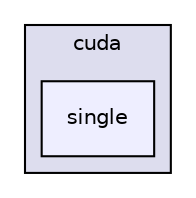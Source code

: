 digraph "/home/wbinventor/OpenMOC/openmoc/cuda/single/" {
  compound=true
  node [ fontsize="10", fontname="Helvetica"];
  edge [ labelfontsize="10", labelfontname="Helvetica"];
  subgraph clusterdir_5b8d6644a45595a9b7fae4bf845de8d0 {
    graph [ bgcolor="#ddddee", pencolor="black", label="cuda" fontname="Helvetica", fontsize="10", URL="dir_5b8d6644a45595a9b7fae4bf845de8d0.html"]
  dir_28a87077624fb98cf7792715d6badda6 [shape=box, label="single", style="filled", fillcolor="#eeeeff", pencolor="black", URL="dir_28a87077624fb98cf7792715d6badda6.html"];
  }
}
